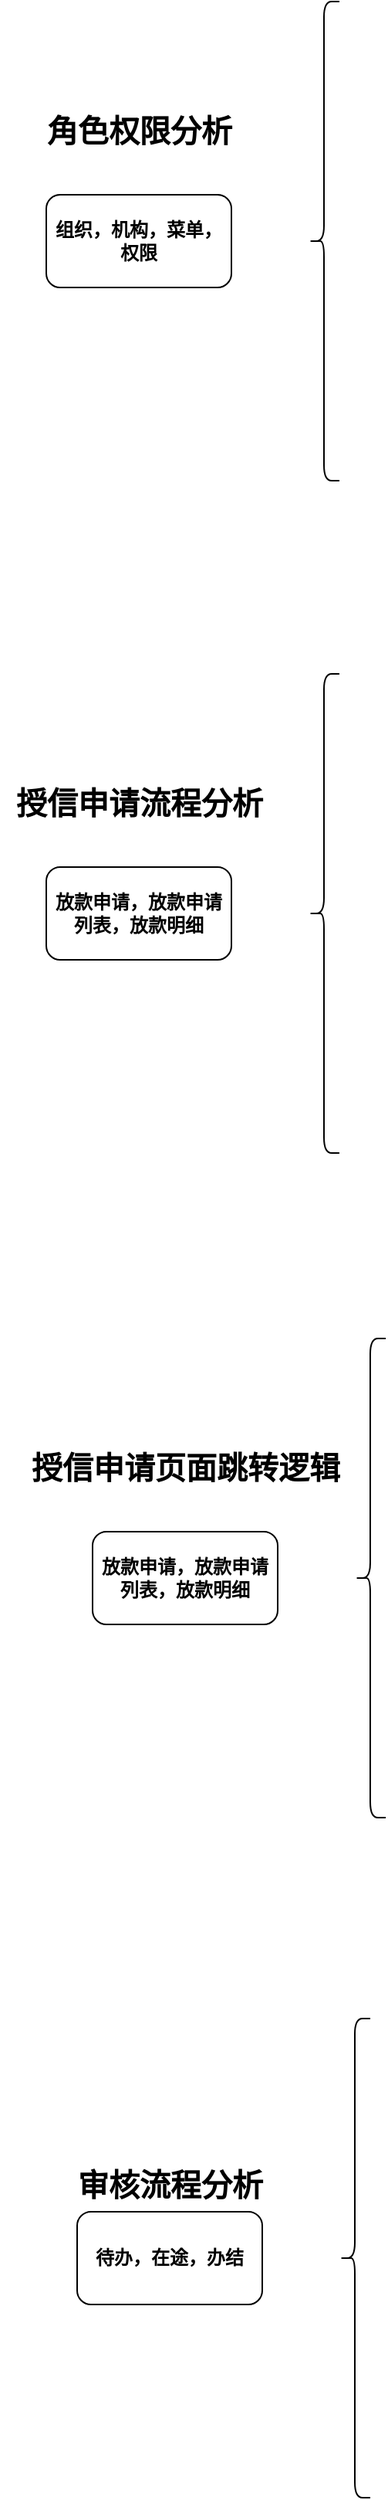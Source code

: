 <mxfile version="27.1.6" pages="2">
  <diagram name="第 1 页" id="5a3VluYAn_7BnjpEd225">
    <mxGraphModel dx="2316" dy="1949" grid="1" gridSize="10" guides="1" tooltips="1" connect="1" arrows="1" fold="1" page="1" pageScale="1" pageWidth="827" pageHeight="1169" math="0" shadow="0">
      <root>
        <mxCell id="0" />
        <mxCell id="1" parent="0" />
        <mxCell id="N_5ZnGhaPb_Z-06tXUdH-1" value="&lt;b&gt;&lt;font style=&quot;font-size: 20px;&quot;&gt;角色权限分析&lt;/font&gt;&lt;/b&gt;&lt;div&gt;&lt;b&gt;&lt;font style=&quot;font-size: 20px;&quot;&gt;&lt;br&gt;&lt;/font&gt;&lt;/b&gt;&lt;/div&gt;&lt;div&gt;&lt;b&gt;&lt;font style=&quot;font-size: 20px;&quot;&gt;&lt;br&gt;&lt;/font&gt;&lt;/b&gt;&lt;/div&gt;&lt;div&gt;&lt;br&gt;&lt;/div&gt;" style="text;html=1;align=center;verticalAlign=middle;resizable=0;points=[];autosize=1;strokeColor=none;fillColor=none;" parent="1" vertex="1">
          <mxGeometry x="-60" y="-20" width="140" height="100" as="geometry" />
        </mxCell>
        <mxCell id="N_5ZnGhaPb_Z-06tXUdH-2" value="&lt;b&gt;组织，机构，菜单，权限&lt;/b&gt;" style="rounded=1;whiteSpace=wrap;html=1;" parent="1" vertex="1">
          <mxGeometry x="-50" y="40" width="120" height="60" as="geometry" />
        </mxCell>
        <mxCell id="N_5ZnGhaPb_Z-06tXUdH-3" value="" style="shape=curlyBracket;whiteSpace=wrap;html=1;rounded=1;labelPosition=left;verticalLabelPosition=middle;align=right;verticalAlign=middle;" parent="1" vertex="1">
          <mxGeometry x="120" y="-85" width="20" height="310" as="geometry" />
        </mxCell>
        <mxCell id="N_5ZnGhaPb_Z-06tXUdH-5" value="&lt;b&gt;&lt;font style=&quot;font-size: 20px;&quot;&gt;授信申请流程分析&lt;/font&gt;&lt;/b&gt;&lt;div&gt;&lt;b&gt;&lt;font style=&quot;font-size: 20px;&quot;&gt;&lt;br&gt;&lt;/font&gt;&lt;/b&gt;&lt;/div&gt;&lt;div&gt;&lt;b&gt;&lt;font style=&quot;font-size: 20px;&quot;&gt;&lt;br&gt;&lt;/font&gt;&lt;/b&gt;&lt;/div&gt;&lt;div&gt;&lt;br&gt;&lt;/div&gt;" style="text;html=1;align=center;verticalAlign=middle;resizable=0;points=[];autosize=1;strokeColor=none;fillColor=none;" parent="1" vertex="1">
          <mxGeometry x="-80" y="415" width="180" height="100" as="geometry" />
        </mxCell>
        <mxCell id="N_5ZnGhaPb_Z-06tXUdH-6" value="&lt;b&gt;放款申请，放款申请列表，放款明细&lt;/b&gt;" style="rounded=1;whiteSpace=wrap;html=1;" parent="1" vertex="1">
          <mxGeometry x="-50" y="475" width="120" height="60" as="geometry" />
        </mxCell>
        <mxCell id="N_5ZnGhaPb_Z-06tXUdH-7" value="" style="shape=curlyBracket;whiteSpace=wrap;html=1;rounded=1;labelPosition=left;verticalLabelPosition=middle;align=right;verticalAlign=middle;" parent="1" vertex="1">
          <mxGeometry x="120" y="350" width="20" height="310" as="geometry" />
        </mxCell>
        <mxCell id="N_5ZnGhaPb_Z-06tXUdH-8" value="&lt;b&gt;&lt;font style=&quot;font-size: 20px;&quot;&gt;授信申请页面跳转逻辑&lt;/font&gt;&lt;/b&gt;&lt;div&gt;&lt;b&gt;&lt;font style=&quot;font-size: 20px;&quot;&gt;&lt;br&gt;&lt;/font&gt;&lt;/b&gt;&lt;/div&gt;&lt;div&gt;&lt;b&gt;&lt;font style=&quot;font-size: 20px;&quot;&gt;&lt;br&gt;&lt;/font&gt;&lt;/b&gt;&lt;/div&gt;&lt;div&gt;&lt;br&gt;&lt;/div&gt;" style="text;html=1;align=center;verticalAlign=middle;resizable=0;points=[];autosize=1;strokeColor=none;fillColor=none;" parent="1" vertex="1">
          <mxGeometry x="-70" y="845" width="220" height="100" as="geometry" />
        </mxCell>
        <mxCell id="N_5ZnGhaPb_Z-06tXUdH-9" value="&lt;b&gt;放款申请，放款申请列表，放款明细&lt;/b&gt;" style="rounded=1;whiteSpace=wrap;html=1;" parent="1" vertex="1">
          <mxGeometry x="-20" y="905" width="120" height="60" as="geometry" />
        </mxCell>
        <mxCell id="N_5ZnGhaPb_Z-06tXUdH-10" value="" style="shape=curlyBracket;whiteSpace=wrap;html=1;rounded=1;labelPosition=left;verticalLabelPosition=middle;align=right;verticalAlign=middle;" parent="1" vertex="1">
          <mxGeometry x="150" y="780" width="20" height="310" as="geometry" />
        </mxCell>
        <mxCell id="_HCAv1ID2FebVlnQa8HZ-1" value="&lt;div&gt;&lt;b&gt;&lt;font style=&quot;font-size: 20px;&quot;&gt;审核流程分析&lt;/font&gt;&lt;/b&gt;&lt;/div&gt;&lt;div&gt;&lt;br&gt;&lt;/div&gt;" style="text;html=1;align=center;verticalAlign=middle;resizable=0;points=[];autosize=1;strokeColor=none;fillColor=none;" vertex="1" parent="1">
          <mxGeometry x="-40" y="1310" width="140" height="50" as="geometry" />
        </mxCell>
        <mxCell id="_HCAv1ID2FebVlnQa8HZ-2" value="&lt;b&gt;待办，在途，办结&lt;/b&gt;" style="rounded=1;whiteSpace=wrap;html=1;" vertex="1" parent="1">
          <mxGeometry x="-30" y="1345" width="120" height="60" as="geometry" />
        </mxCell>
        <mxCell id="_HCAv1ID2FebVlnQa8HZ-3" value="" style="shape=curlyBracket;whiteSpace=wrap;html=1;rounded=1;labelPosition=left;verticalLabelPosition=middle;align=right;verticalAlign=middle;" vertex="1" parent="1">
          <mxGeometry x="140" y="1220" width="20" height="310" as="geometry" />
        </mxCell>
      </root>
    </mxGraphModel>
  </diagram>
  <diagram id="VkwQgEbASdxi0hQy3rla" name="第 2 页">
    <mxGraphModel dx="2143" dy="829" grid="1" gridSize="10" guides="1" tooltips="1" connect="1" arrows="1" fold="1" page="0" pageScale="1" pageWidth="827" pageHeight="1169" math="0" shadow="0">
      <root>
        <mxCell id="0" />
        <mxCell id="1" parent="0" />
        <mxCell id="8-o1lx6YF-eEPwAbF7WO-1" value="草稿" style="rounded=0;whiteSpace=wrap;html=1;fillColor=#dae8fc;strokeColor=#6c8ebf;" vertex="1" parent="1">
          <mxGeometry x="150" y="120" width="120" height="60" as="geometry" />
        </mxCell>
        <mxCell id="8-o1lx6YF-eEPwAbF7WO-2" value="取消草稿" style="rounded=0;whiteSpace=wrap;html=1;fillColor=#dae8fc;strokeColor=#6c8ebf;" vertex="1" parent="1">
          <mxGeometry x="460" y="120" width="120" height="60" as="geometry" />
        </mxCell>
        <mxCell id="8-o1lx6YF-eEPwAbF7WO-3" value="发起" style="rounded=0;whiteSpace=wrap;html=1;fillColor=#dae8fc;strokeColor=#6c8ebf;" vertex="1" parent="1">
          <mxGeometry x="770" y="120" width="120" height="60" as="geometry" />
        </mxCell>
        <mxCell id="8-o1lx6YF-eEPwAbF7WO-4" value="审核1" style="rounded=0;whiteSpace=wrap;html=1;fillColor=#dae8fc;strokeColor=#6c8ebf;" vertex="1" parent="1">
          <mxGeometry x="1314" y="120" width="120" height="60" as="geometry" />
        </mxCell>
        <mxCell id="8-o1lx6YF-eEPwAbF7WO-6" value="" style="rounded=0;whiteSpace=wrap;html=1;fillColor=#d5e8d4;strokeColor=#82b366;" vertex="1" parent="1">
          <mxGeometry x="140" y="210" width="170" height="250" as="geometry" />
        </mxCell>
        <mxCell id="8-o1lx6YF-eEPwAbF7WO-7" value="&lt;b&gt;Add&lt;/b&gt;" style="rounded=1;whiteSpace=wrap;html=1;" vertex="1" parent="1">
          <mxGeometry x="90" y="315" width="60" height="40" as="geometry" />
        </mxCell>
        <mxCell id="8-o1lx6YF-eEPwAbF7WO-8" value="U00001" style="rounded=0;whiteSpace=wrap;html=1;" vertex="1" parent="1">
          <mxGeometry x="190" y="220" width="110" height="50" as="geometry" />
        </mxCell>
        <mxCell id="8-o1lx6YF-eEPwAbF7WO-9" value="BK0001" style="rounded=0;whiteSpace=wrap;html=1;" vertex="1" parent="1">
          <mxGeometry x="190" y="280" width="110" height="50" as="geometry" />
        </mxCell>
        <mxCell id="8-o1lx6YF-eEPwAbF7WO-10" value="null" style="rounded=0;whiteSpace=wrap;html=1;" vertex="1" parent="1">
          <mxGeometry x="190" y="340" width="110" height="50" as="geometry" />
        </mxCell>
        <mxCell id="8-o1lx6YF-eEPwAbF7WO-11" value="null" style="rounded=0;whiteSpace=wrap;html=1;" vertex="1" parent="1">
          <mxGeometry x="190" y="400" width="110" height="50" as="geometry" />
        </mxCell>
        <mxCell id="8-o1lx6YF-eEPwAbF7WO-12" value="&lt;b&gt;User&lt;/b&gt;" style="text;html=1;align=center;verticalAlign=middle;resizable=0;points=[];autosize=1;strokeColor=none;fillColor=none;" vertex="1" parent="1">
          <mxGeometry x="140" y="230" width="50" height="30" as="geometry" />
        </mxCell>
        <mxCell id="8-o1lx6YF-eEPwAbF7WO-13" value="&lt;b&gt;BusiNo&lt;/b&gt;" style="text;html=1;align=center;verticalAlign=middle;resizable=0;points=[];autosize=1;strokeColor=none;fillColor=none;" vertex="1" parent="1">
          <mxGeometry x="130" y="290" width="70" height="30" as="geometry" />
        </mxCell>
        <mxCell id="8-o1lx6YF-eEPwAbF7WO-14" value="&lt;b&gt;NodeId&lt;/b&gt;" style="text;html=1;align=center;verticalAlign=middle;resizable=0;points=[];autosize=1;strokeColor=none;fillColor=none;" vertex="1" parent="1">
          <mxGeometry x="135" y="355" width="60" height="30" as="geometry" />
        </mxCell>
        <mxCell id="8-o1lx6YF-eEPwAbF7WO-15" value="&lt;b&gt;NextNodeId&lt;/b&gt;" style="text;html=1;align=center;verticalAlign=middle;resizable=0;points=[];autosize=1;strokeColor=none;fillColor=none;" vertex="1" parent="1">
          <mxGeometry x="105" y="410" width="90" height="30" as="geometry" />
        </mxCell>
        <mxCell id="8-o1lx6YF-eEPwAbF7WO-16" value="" style="rounded=0;whiteSpace=wrap;html=1;fillColor=#f8cecc;strokeColor=#b85450;" vertex="1" parent="1">
          <mxGeometry x="140" y="530" width="170" height="250" as="geometry" />
        </mxCell>
        <mxCell id="8-o1lx6YF-eEPwAbF7WO-17" value="&lt;b&gt;Del&lt;/b&gt;" style="rounded=1;whiteSpace=wrap;html=1;" vertex="1" parent="1">
          <mxGeometry x="90" y="635" width="60" height="40" as="geometry" />
        </mxCell>
        <mxCell id="8-o1lx6YF-eEPwAbF7WO-18" value="" style="rounded=0;whiteSpace=wrap;html=1;" vertex="1" parent="1">
          <mxGeometry x="190" y="540" width="110" height="50" as="geometry" />
        </mxCell>
        <mxCell id="8-o1lx6YF-eEPwAbF7WO-19" value="" style="rounded=0;whiteSpace=wrap;html=1;" vertex="1" parent="1">
          <mxGeometry x="190" y="600" width="110" height="50" as="geometry" />
        </mxCell>
        <mxCell id="8-o1lx6YF-eEPwAbF7WO-20" value="" style="rounded=0;whiteSpace=wrap;html=1;" vertex="1" parent="1">
          <mxGeometry x="190" y="660" width="110" height="50" as="geometry" />
        </mxCell>
        <mxCell id="8-o1lx6YF-eEPwAbF7WO-21" value="" style="rounded=0;whiteSpace=wrap;html=1;" vertex="1" parent="1">
          <mxGeometry x="190" y="720" width="110" height="50" as="geometry" />
        </mxCell>
        <mxCell id="8-o1lx6YF-eEPwAbF7WO-22" value="&lt;b&gt;User&lt;/b&gt;" style="text;html=1;align=center;verticalAlign=middle;resizable=0;points=[];autosize=1;strokeColor=none;fillColor=none;" vertex="1" parent="1">
          <mxGeometry x="140" y="550" width="50" height="30" as="geometry" />
        </mxCell>
        <mxCell id="8-o1lx6YF-eEPwAbF7WO-23" value="&lt;b&gt;BusiNo&lt;/b&gt;" style="text;html=1;align=center;verticalAlign=middle;resizable=0;points=[];autosize=1;strokeColor=none;fillColor=none;" vertex="1" parent="1">
          <mxGeometry x="130" y="610" width="70" height="30" as="geometry" />
        </mxCell>
        <mxCell id="8-o1lx6YF-eEPwAbF7WO-24" value="&lt;b&gt;NodeId&lt;/b&gt;" style="text;html=1;align=center;verticalAlign=middle;resizable=0;points=[];autosize=1;strokeColor=none;fillColor=none;" vertex="1" parent="1">
          <mxGeometry x="135" y="675" width="60" height="30" as="geometry" />
        </mxCell>
        <mxCell id="8-o1lx6YF-eEPwAbF7WO-25" value="&lt;b&gt;NextNodeId&lt;/b&gt;" style="text;html=1;align=center;verticalAlign=middle;resizable=0;points=[];autosize=1;strokeColor=none;fillColor=none;" vertex="1" parent="1">
          <mxGeometry x="105" y="730" width="90" height="30" as="geometry" />
        </mxCell>
        <mxCell id="8-o1lx6YF-eEPwAbF7WO-26" value="" style="rounded=0;whiteSpace=wrap;html=1;fillColor=#f8cecc;strokeColor=#b85450;" vertex="1" parent="1">
          <mxGeometry x="430" y="210" width="170" height="250" as="geometry" />
        </mxCell>
        <mxCell id="8-o1lx6YF-eEPwAbF7WO-27" value="&lt;b&gt;Add&lt;/b&gt;" style="rounded=1;whiteSpace=wrap;html=1;" vertex="1" parent="1">
          <mxGeometry x="380" y="315" width="60" height="40" as="geometry" />
        </mxCell>
        <mxCell id="8-o1lx6YF-eEPwAbF7WO-28" value="" style="rounded=0;whiteSpace=wrap;html=1;" vertex="1" parent="1">
          <mxGeometry x="480" y="220" width="110" height="50" as="geometry" />
        </mxCell>
        <mxCell id="8-o1lx6YF-eEPwAbF7WO-29" value="" style="rounded=0;whiteSpace=wrap;html=1;" vertex="1" parent="1">
          <mxGeometry x="480" y="280" width="110" height="50" as="geometry" />
        </mxCell>
        <mxCell id="8-o1lx6YF-eEPwAbF7WO-30" value="" style="rounded=0;whiteSpace=wrap;html=1;" vertex="1" parent="1">
          <mxGeometry x="480" y="340" width="110" height="50" as="geometry" />
        </mxCell>
        <mxCell id="8-o1lx6YF-eEPwAbF7WO-31" value="" style="rounded=0;whiteSpace=wrap;html=1;" vertex="1" parent="1">
          <mxGeometry x="480" y="400" width="110" height="50" as="geometry" />
        </mxCell>
        <mxCell id="8-o1lx6YF-eEPwAbF7WO-32" value="&lt;b&gt;User&lt;/b&gt;" style="text;html=1;align=center;verticalAlign=middle;resizable=0;points=[];autosize=1;strokeColor=none;fillColor=none;" vertex="1" parent="1">
          <mxGeometry x="430" y="230" width="50" height="30" as="geometry" />
        </mxCell>
        <mxCell id="8-o1lx6YF-eEPwAbF7WO-33" value="&lt;b&gt;BusiNo&lt;/b&gt;" style="text;html=1;align=center;verticalAlign=middle;resizable=0;points=[];autosize=1;strokeColor=none;fillColor=none;" vertex="1" parent="1">
          <mxGeometry x="420" y="290" width="70" height="30" as="geometry" />
        </mxCell>
        <mxCell id="8-o1lx6YF-eEPwAbF7WO-34" value="&lt;b&gt;NodeId&lt;/b&gt;" style="text;html=1;align=center;verticalAlign=middle;resizable=0;points=[];autosize=1;strokeColor=none;fillColor=none;" vertex="1" parent="1">
          <mxGeometry x="425" y="355" width="60" height="30" as="geometry" />
        </mxCell>
        <mxCell id="8-o1lx6YF-eEPwAbF7WO-35" value="&lt;b&gt;NextNodeId&lt;/b&gt;" style="text;html=1;align=center;verticalAlign=middle;resizable=0;points=[];autosize=1;strokeColor=none;fillColor=none;" vertex="1" parent="1">
          <mxGeometry x="395" y="410" width="90" height="30" as="geometry" />
        </mxCell>
        <mxCell id="8-o1lx6YF-eEPwAbF7WO-36" value="" style="rounded=0;whiteSpace=wrap;html=1;fillColor=#d5e8d4;strokeColor=#82b366;" vertex="1" parent="1">
          <mxGeometry x="430" y="530" width="170" height="250" as="geometry" />
        </mxCell>
        <mxCell id="8-o1lx6YF-eEPwAbF7WO-37" value="&lt;b&gt;Del&lt;/b&gt;" style="rounded=1;whiteSpace=wrap;html=1;" vertex="1" parent="1">
          <mxGeometry x="380" y="635" width="60" height="40" as="geometry" />
        </mxCell>
        <mxCell id="8-o1lx6YF-eEPwAbF7WO-38" value="U00001" style="rounded=0;whiteSpace=wrap;html=1;" vertex="1" parent="1">
          <mxGeometry x="480" y="540" width="110" height="50" as="geometry" />
        </mxCell>
        <mxCell id="8-o1lx6YF-eEPwAbF7WO-39" value="BK0001" style="rounded=0;whiteSpace=wrap;html=1;" vertex="1" parent="1">
          <mxGeometry x="480" y="600" width="110" height="50" as="geometry" />
        </mxCell>
        <mxCell id="8-o1lx6YF-eEPwAbF7WO-40" value="null" style="rounded=0;whiteSpace=wrap;html=1;" vertex="1" parent="1">
          <mxGeometry x="480" y="660" width="110" height="50" as="geometry" />
        </mxCell>
        <mxCell id="8-o1lx6YF-eEPwAbF7WO-41" value="null" style="rounded=0;whiteSpace=wrap;html=1;" vertex="1" parent="1">
          <mxGeometry x="480" y="720" width="110" height="50" as="geometry" />
        </mxCell>
        <mxCell id="8-o1lx6YF-eEPwAbF7WO-42" value="&lt;b&gt;User&lt;/b&gt;" style="text;html=1;align=center;verticalAlign=middle;resizable=0;points=[];autosize=1;strokeColor=none;fillColor=none;" vertex="1" parent="1">
          <mxGeometry x="430" y="550" width="50" height="30" as="geometry" />
        </mxCell>
        <mxCell id="8-o1lx6YF-eEPwAbF7WO-43" value="&lt;b&gt;BusiNo&lt;/b&gt;" style="text;html=1;align=center;verticalAlign=middle;resizable=0;points=[];autosize=1;strokeColor=none;fillColor=none;" vertex="1" parent="1">
          <mxGeometry x="420" y="610" width="70" height="30" as="geometry" />
        </mxCell>
        <mxCell id="8-o1lx6YF-eEPwAbF7WO-44" value="&lt;b&gt;NodeId&lt;/b&gt;" style="text;html=1;align=center;verticalAlign=middle;resizable=0;points=[];autosize=1;strokeColor=none;fillColor=none;" vertex="1" parent="1">
          <mxGeometry x="425" y="675" width="60" height="30" as="geometry" />
        </mxCell>
        <mxCell id="8-o1lx6YF-eEPwAbF7WO-45" value="&lt;b&gt;NextNodeId&lt;/b&gt;" style="text;html=1;align=center;verticalAlign=middle;resizable=0;points=[];autosize=1;strokeColor=none;fillColor=none;" vertex="1" parent="1">
          <mxGeometry x="395" y="730" width="90" height="30" as="geometry" />
        </mxCell>
        <mxCell id="8-o1lx6YF-eEPwAbF7WO-46" value="" style="rounded=0;whiteSpace=wrap;html=1;fillColor=#d5e8d4;strokeColor=#82b366;" vertex="1" parent="1">
          <mxGeometry x="740" y="220" width="170" height="250" as="geometry" />
        </mxCell>
        <mxCell id="8-o1lx6YF-eEPwAbF7WO-47" value="&lt;b&gt;Add&lt;/b&gt;" style="rounded=1;whiteSpace=wrap;html=1;" vertex="1" parent="1">
          <mxGeometry x="690" y="325" width="60" height="40" as="geometry" />
        </mxCell>
        <mxCell id="8-o1lx6YF-eEPwAbF7WO-48" value="U00001" style="rounded=0;whiteSpace=wrap;html=1;" vertex="1" parent="1">
          <mxGeometry x="790" y="230" width="110" height="50" as="geometry" />
        </mxCell>
        <mxCell id="8-o1lx6YF-eEPwAbF7WO-49" value="BK000a" style="rounded=0;whiteSpace=wrap;html=1;" vertex="1" parent="1">
          <mxGeometry x="790" y="290" width="110" height="50" as="geometry" />
        </mxCell>
        <mxCell id="8-o1lx6YF-eEPwAbF7WO-50" value="ND00001" style="rounded=0;whiteSpace=wrap;html=1;" vertex="1" parent="1">
          <mxGeometry x="790" y="350" width="110" height="50" as="geometry" />
        </mxCell>
        <mxCell id="8-o1lx6YF-eEPwAbF7WO-51" value="ND0002" style="rounded=0;whiteSpace=wrap;html=1;" vertex="1" parent="1">
          <mxGeometry x="790" y="410" width="110" height="50" as="geometry" />
        </mxCell>
        <mxCell id="8-o1lx6YF-eEPwAbF7WO-52" value="&lt;b&gt;User&lt;/b&gt;" style="text;html=1;align=center;verticalAlign=middle;resizable=0;points=[];autosize=1;strokeColor=none;fillColor=none;" vertex="1" parent="1">
          <mxGeometry x="740" y="240" width="50" height="30" as="geometry" />
        </mxCell>
        <mxCell id="8-o1lx6YF-eEPwAbF7WO-53" value="&lt;b&gt;BusiNo&lt;/b&gt;" style="text;html=1;align=center;verticalAlign=middle;resizable=0;points=[];autosize=1;strokeColor=none;fillColor=none;" vertex="1" parent="1">
          <mxGeometry x="730" y="300" width="70" height="30" as="geometry" />
        </mxCell>
        <mxCell id="8-o1lx6YF-eEPwAbF7WO-54" value="&lt;b&gt;NodeId&lt;/b&gt;" style="text;html=1;align=center;verticalAlign=middle;resizable=0;points=[];autosize=1;strokeColor=none;fillColor=none;" vertex="1" parent="1">
          <mxGeometry x="735" y="365" width="60" height="30" as="geometry" />
        </mxCell>
        <mxCell id="8-o1lx6YF-eEPwAbF7WO-55" value="&lt;b&gt;NextNodeId&lt;/b&gt;" style="text;html=1;align=center;verticalAlign=middle;resizable=0;points=[];autosize=1;strokeColor=none;fillColor=none;" vertex="1" parent="1">
          <mxGeometry x="705" y="420" width="90" height="30" as="geometry" />
        </mxCell>
        <mxCell id="8-o1lx6YF-eEPwAbF7WO-56" value="" style="rounded=0;whiteSpace=wrap;html=1;fillColor=#f8cecc;strokeColor=#b85450;" vertex="1" parent="1">
          <mxGeometry x="740" y="540" width="170" height="250" as="geometry" />
        </mxCell>
        <mxCell id="8-o1lx6YF-eEPwAbF7WO-57" value="&lt;b&gt;Del&lt;/b&gt;" style="rounded=1;whiteSpace=wrap;html=1;" vertex="1" parent="1">
          <mxGeometry x="690" y="645" width="60" height="40" as="geometry" />
        </mxCell>
        <mxCell id="8-o1lx6YF-eEPwAbF7WO-58" value="" style="rounded=0;whiteSpace=wrap;html=1;" vertex="1" parent="1">
          <mxGeometry x="790" y="550" width="110" height="50" as="geometry" />
        </mxCell>
        <mxCell id="8-o1lx6YF-eEPwAbF7WO-59" value="" style="rounded=0;whiteSpace=wrap;html=1;" vertex="1" parent="1">
          <mxGeometry x="790" y="610" width="110" height="50" as="geometry" />
        </mxCell>
        <mxCell id="8-o1lx6YF-eEPwAbF7WO-60" value="" style="rounded=0;whiteSpace=wrap;html=1;" vertex="1" parent="1">
          <mxGeometry x="790" y="670" width="110" height="50" as="geometry" />
        </mxCell>
        <mxCell id="8-o1lx6YF-eEPwAbF7WO-61" value="" style="rounded=0;whiteSpace=wrap;html=1;" vertex="1" parent="1">
          <mxGeometry x="790" y="730" width="110" height="50" as="geometry" />
        </mxCell>
        <mxCell id="8-o1lx6YF-eEPwAbF7WO-62" value="&lt;b&gt;User&lt;/b&gt;" style="text;html=1;align=center;verticalAlign=middle;resizable=0;points=[];autosize=1;strokeColor=none;fillColor=none;" vertex="1" parent="1">
          <mxGeometry x="740" y="560" width="50" height="30" as="geometry" />
        </mxCell>
        <mxCell id="8-o1lx6YF-eEPwAbF7WO-63" value="&lt;b&gt;BusiNo&lt;/b&gt;" style="text;html=1;align=center;verticalAlign=middle;resizable=0;points=[];autosize=1;strokeColor=none;fillColor=none;" vertex="1" parent="1">
          <mxGeometry x="730" y="620" width="70" height="30" as="geometry" />
        </mxCell>
        <mxCell id="8-o1lx6YF-eEPwAbF7WO-64" value="&lt;b&gt;NodeId&lt;/b&gt;" style="text;html=1;align=center;verticalAlign=middle;resizable=0;points=[];autosize=1;strokeColor=none;fillColor=none;" vertex="1" parent="1">
          <mxGeometry x="735" y="685" width="60" height="30" as="geometry" />
        </mxCell>
        <mxCell id="8-o1lx6YF-eEPwAbF7WO-65" value="&lt;b&gt;NextNodeId&lt;/b&gt;" style="text;html=1;align=center;verticalAlign=middle;resizable=0;points=[];autosize=1;strokeColor=none;fillColor=none;" vertex="1" parent="1">
          <mxGeometry x="705" y="740" width="90" height="30" as="geometry" />
        </mxCell>
        <mxCell id="8-o1lx6YF-eEPwAbF7WO-66" value="" style="rounded=0;whiteSpace=wrap;html=1;fillColor=#d5e8d4;strokeColor=#82b366;" vertex="1" parent="1">
          <mxGeometry x="1284" y="220" width="170" height="250" as="geometry" />
        </mxCell>
        <mxCell id="8-o1lx6YF-eEPwAbF7WO-67" value="&lt;b&gt;Add&lt;/b&gt;" style="rounded=1;whiteSpace=wrap;html=1;" vertex="1" parent="1">
          <mxGeometry x="1234" y="325" width="60" height="40" as="geometry" />
        </mxCell>
        <mxCell id="8-o1lx6YF-eEPwAbF7WO-68" value="U00003" style="rounded=0;whiteSpace=wrap;html=1;" vertex="1" parent="1">
          <mxGeometry x="1334" y="230" width="110" height="50" as="geometry" />
        </mxCell>
        <mxCell id="8-o1lx6YF-eEPwAbF7WO-69" value="BK000c" style="rounded=0;whiteSpace=wrap;html=1;" vertex="1" parent="1">
          <mxGeometry x="1334" y="290" width="110" height="50" as="geometry" />
        </mxCell>
        <mxCell id="8-o1lx6YF-eEPwAbF7WO-70" value="ND00003" style="rounded=0;whiteSpace=wrap;html=1;" vertex="1" parent="1">
          <mxGeometry x="1334" y="350" width="110" height="50" as="geometry" />
        </mxCell>
        <mxCell id="8-o1lx6YF-eEPwAbF7WO-71" value="ND0004" style="rounded=0;whiteSpace=wrap;html=1;" vertex="1" parent="1">
          <mxGeometry x="1334" y="410" width="110" height="50" as="geometry" />
        </mxCell>
        <mxCell id="8-o1lx6YF-eEPwAbF7WO-72" value="&lt;b&gt;User&lt;/b&gt;" style="text;html=1;align=center;verticalAlign=middle;resizable=0;points=[];autosize=1;strokeColor=none;fillColor=none;" vertex="1" parent="1">
          <mxGeometry x="1284" y="240" width="50" height="30" as="geometry" />
        </mxCell>
        <mxCell id="8-o1lx6YF-eEPwAbF7WO-73" value="&lt;b&gt;BusiNo&lt;/b&gt;" style="text;html=1;align=center;verticalAlign=middle;resizable=0;points=[];autosize=1;strokeColor=none;fillColor=none;" vertex="1" parent="1">
          <mxGeometry x="1274" y="300" width="70" height="30" as="geometry" />
        </mxCell>
        <mxCell id="8-o1lx6YF-eEPwAbF7WO-74" value="&lt;b&gt;NodeId&lt;/b&gt;" style="text;html=1;align=center;verticalAlign=middle;resizable=0;points=[];autosize=1;strokeColor=none;fillColor=none;" vertex="1" parent="1">
          <mxGeometry x="1279" y="365" width="60" height="30" as="geometry" />
        </mxCell>
        <mxCell id="8-o1lx6YF-eEPwAbF7WO-75" value="&lt;b&gt;NextNodeId&lt;/b&gt;" style="text;html=1;align=center;verticalAlign=middle;resizable=0;points=[];autosize=1;strokeColor=none;fillColor=none;" vertex="1" parent="1">
          <mxGeometry x="1249" y="420" width="90" height="30" as="geometry" />
        </mxCell>
        <mxCell id="8-o1lx6YF-eEPwAbF7WO-76" value="" style="rounded=0;whiteSpace=wrap;html=1;fillColor=#fff2cc;strokeColor=#d6b656;" vertex="1" parent="1">
          <mxGeometry x="1284" y="540" width="170" height="250" as="geometry" />
        </mxCell>
        <mxCell id="8-o1lx6YF-eEPwAbF7WO-77" value="&lt;b&gt;Del&lt;/b&gt;" style="rounded=1;whiteSpace=wrap;html=1;" vertex="1" parent="1">
          <mxGeometry x="1234" y="645" width="60" height="40" as="geometry" />
        </mxCell>
        <mxCell id="8-o1lx6YF-eEPwAbF7WO-78" value="U00002" style="rounded=0;whiteSpace=wrap;html=1;" vertex="1" parent="1">
          <mxGeometry x="1334" y="550" width="110" height="50" as="geometry" />
        </mxCell>
        <mxCell id="8-o1lx6YF-eEPwAbF7WO-79" value="BK000b" style="rounded=0;whiteSpace=wrap;html=1;" vertex="1" parent="1">
          <mxGeometry x="1334" y="610" width="110" height="50" as="geometry" />
        </mxCell>
        <mxCell id="8-o1lx6YF-eEPwAbF7WO-80" value="ND00002" style="rounded=0;whiteSpace=wrap;html=1;" vertex="1" parent="1">
          <mxGeometry x="1334" y="670" width="110" height="50" as="geometry" />
        </mxCell>
        <mxCell id="8-o1lx6YF-eEPwAbF7WO-81" value="ND0003" style="rounded=0;whiteSpace=wrap;html=1;" vertex="1" parent="1">
          <mxGeometry x="1334" y="730" width="110" height="50" as="geometry" />
        </mxCell>
        <mxCell id="8-o1lx6YF-eEPwAbF7WO-82" value="&lt;b&gt;User&lt;/b&gt;" style="text;html=1;align=center;verticalAlign=middle;resizable=0;points=[];autosize=1;strokeColor=none;fillColor=none;" vertex="1" parent="1">
          <mxGeometry x="1284" y="560" width="50" height="30" as="geometry" />
        </mxCell>
        <mxCell id="8-o1lx6YF-eEPwAbF7WO-83" value="&lt;b&gt;BusiNo&lt;/b&gt;" style="text;html=1;align=center;verticalAlign=middle;resizable=0;points=[];autosize=1;strokeColor=none;fillColor=none;" vertex="1" parent="1">
          <mxGeometry x="1274" y="620" width="70" height="30" as="geometry" />
        </mxCell>
        <mxCell id="8-o1lx6YF-eEPwAbF7WO-84" value="&lt;b&gt;NodeId&lt;/b&gt;" style="text;html=1;align=center;verticalAlign=middle;resizable=0;points=[];autosize=1;strokeColor=none;fillColor=none;" vertex="1" parent="1">
          <mxGeometry x="1279" y="685" width="60" height="30" as="geometry" />
        </mxCell>
        <mxCell id="8-o1lx6YF-eEPwAbF7WO-85" value="&lt;b&gt;NextNodeId&lt;/b&gt;" style="text;html=1;align=center;verticalAlign=middle;resizable=0;points=[];autosize=1;strokeColor=none;fillColor=none;" vertex="1" parent="1">
          <mxGeometry x="1249" y="740" width="90" height="30" as="geometry" />
        </mxCell>
        <mxCell id="8-o1lx6YF-eEPwAbF7WO-86" value="&lt;span style=&quot;text-wrap: wrap;&quot;&gt;&lt;b&gt;张三 ： U00001&lt;/b&gt;&lt;/span&gt;" style="text;html=1;align=center;verticalAlign=middle;resizable=0;points=[];autosize=1;strokeColor=none;fillColor=none;" vertex="1" parent="1">
          <mxGeometry x="155" y="78" width="110" height="30" as="geometry" />
        </mxCell>
        <mxCell id="8-o1lx6YF-eEPwAbF7WO-87" value="&lt;b style=&quot;text-wrap: wrap;&quot;&gt;张三 ： U00001&lt;/b&gt;" style="text;html=1;align=center;verticalAlign=middle;resizable=0;points=[];autosize=1;strokeColor=none;fillColor=none;" vertex="1" parent="1">
          <mxGeometry x="465" y="70" width="110" height="30" as="geometry" />
        </mxCell>
        <mxCell id="8-o1lx6YF-eEPwAbF7WO-88" value="&lt;b style=&quot;text-wrap: wrap;&quot;&gt;张三 ： U00001&lt;/b&gt;" style="text;html=1;align=center;verticalAlign=middle;resizable=0;points=[];autosize=1;strokeColor=none;fillColor=none;" vertex="1" parent="1">
          <mxGeometry x="715" y="68" width="110" height="30" as="geometry" />
        </mxCell>
        <mxCell id="8-o1lx6YF-eEPwAbF7WO-89" value="提交1" style="rounded=0;whiteSpace=wrap;html=1;fillColor=#dae8fc;strokeColor=#6c8ebf;" vertex="1" parent="1">
          <mxGeometry x="1020" y="120" width="120" height="60" as="geometry" />
        </mxCell>
        <mxCell id="8-o1lx6YF-eEPwAbF7WO-90" value="" style="rounded=0;whiteSpace=wrap;html=1;fillColor=#d5e8d4;strokeColor=#82b366;" vertex="1" parent="1">
          <mxGeometry x="990" y="220" width="170" height="250" as="geometry" />
        </mxCell>
        <mxCell id="8-o1lx6YF-eEPwAbF7WO-91" value="&lt;b&gt;Add&lt;/b&gt;" style="rounded=1;whiteSpace=wrap;html=1;" vertex="1" parent="1">
          <mxGeometry x="940" y="325" width="60" height="40" as="geometry" />
        </mxCell>
        <mxCell id="8-o1lx6YF-eEPwAbF7WO-92" value="U00002" style="rounded=0;whiteSpace=wrap;html=1;" vertex="1" parent="1">
          <mxGeometry x="1040" y="230" width="110" height="50" as="geometry" />
        </mxCell>
        <mxCell id="8-o1lx6YF-eEPwAbF7WO-93" value="BK000b" style="rounded=0;whiteSpace=wrap;html=1;" vertex="1" parent="1">
          <mxGeometry x="1040" y="290" width="110" height="50" as="geometry" />
        </mxCell>
        <mxCell id="8-o1lx6YF-eEPwAbF7WO-94" value="ND00002" style="rounded=0;whiteSpace=wrap;html=1;" vertex="1" parent="1">
          <mxGeometry x="1040" y="350" width="110" height="50" as="geometry" />
        </mxCell>
        <mxCell id="8-o1lx6YF-eEPwAbF7WO-95" value="ND0003" style="rounded=0;whiteSpace=wrap;html=1;" vertex="1" parent="1">
          <mxGeometry x="1040" y="410" width="110" height="50" as="geometry" />
        </mxCell>
        <mxCell id="8-o1lx6YF-eEPwAbF7WO-96" value="&lt;b&gt;User&lt;/b&gt;" style="text;html=1;align=center;verticalAlign=middle;resizable=0;points=[];autosize=1;strokeColor=none;fillColor=none;" vertex="1" parent="1">
          <mxGeometry x="990" y="240" width="50" height="30" as="geometry" />
        </mxCell>
        <mxCell id="8-o1lx6YF-eEPwAbF7WO-97" value="&lt;b&gt;BusiNo&lt;/b&gt;" style="text;html=1;align=center;verticalAlign=middle;resizable=0;points=[];autosize=1;strokeColor=none;fillColor=none;" vertex="1" parent="1">
          <mxGeometry x="980" y="300" width="70" height="30" as="geometry" />
        </mxCell>
        <mxCell id="8-o1lx6YF-eEPwAbF7WO-98" value="&lt;b&gt;NodeId&lt;/b&gt;" style="text;html=1;align=center;verticalAlign=middle;resizable=0;points=[];autosize=1;strokeColor=none;fillColor=none;" vertex="1" parent="1">
          <mxGeometry x="985" y="365" width="60" height="30" as="geometry" />
        </mxCell>
        <mxCell id="8-o1lx6YF-eEPwAbF7WO-99" value="&lt;b&gt;NextNodeId&lt;/b&gt;" style="text;html=1;align=center;verticalAlign=middle;resizable=0;points=[];autosize=1;strokeColor=none;fillColor=none;" vertex="1" parent="1">
          <mxGeometry x="955" y="420" width="90" height="30" as="geometry" />
        </mxCell>
        <mxCell id="8-o1lx6YF-eEPwAbF7WO-100" value="" style="rounded=0;whiteSpace=wrap;html=1;fillColor=#fff2cc;strokeColor=#d6b656;" vertex="1" parent="1">
          <mxGeometry x="990" y="540" width="170" height="250" as="geometry" />
        </mxCell>
        <mxCell id="8-o1lx6YF-eEPwAbF7WO-101" value="&lt;b&gt;Del&lt;/b&gt;" style="rounded=1;whiteSpace=wrap;html=1;" vertex="1" parent="1">
          <mxGeometry x="940" y="645" width="60" height="40" as="geometry" />
        </mxCell>
        <mxCell id="8-o1lx6YF-eEPwAbF7WO-102" value="U00001" style="rounded=0;whiteSpace=wrap;html=1;" vertex="1" parent="1">
          <mxGeometry x="1040" y="550" width="110" height="50" as="geometry" />
        </mxCell>
        <mxCell id="8-o1lx6YF-eEPwAbF7WO-103" value="BK000a" style="rounded=0;whiteSpace=wrap;html=1;" vertex="1" parent="1">
          <mxGeometry x="1040" y="610" width="110" height="50" as="geometry" />
        </mxCell>
        <mxCell id="8-o1lx6YF-eEPwAbF7WO-104" value="ND00001" style="rounded=0;whiteSpace=wrap;html=1;" vertex="1" parent="1">
          <mxGeometry x="1040" y="670" width="110" height="50" as="geometry" />
        </mxCell>
        <mxCell id="8-o1lx6YF-eEPwAbF7WO-105" value="ND0002" style="rounded=0;whiteSpace=wrap;html=1;" vertex="1" parent="1">
          <mxGeometry x="1040" y="730" width="110" height="50" as="geometry" />
        </mxCell>
        <mxCell id="8-o1lx6YF-eEPwAbF7WO-106" value="&lt;b&gt;User&lt;/b&gt;" style="text;html=1;align=center;verticalAlign=middle;resizable=0;points=[];autosize=1;strokeColor=none;fillColor=none;" vertex="1" parent="1">
          <mxGeometry x="990" y="560" width="50" height="30" as="geometry" />
        </mxCell>
        <mxCell id="8-o1lx6YF-eEPwAbF7WO-107" value="&lt;b&gt;BusiNo&lt;/b&gt;" style="text;html=1;align=center;verticalAlign=middle;resizable=0;points=[];autosize=1;strokeColor=none;fillColor=none;" vertex="1" parent="1">
          <mxGeometry x="980" y="620" width="70" height="30" as="geometry" />
        </mxCell>
        <mxCell id="8-o1lx6YF-eEPwAbF7WO-108" value="&lt;b&gt;NodeId&lt;/b&gt;" style="text;html=1;align=center;verticalAlign=middle;resizable=0;points=[];autosize=1;strokeColor=none;fillColor=none;" vertex="1" parent="1">
          <mxGeometry x="985" y="685" width="60" height="30" as="geometry" />
        </mxCell>
        <mxCell id="8-o1lx6YF-eEPwAbF7WO-109" value="&lt;b&gt;NextNodeId&lt;/b&gt;" style="text;html=1;align=center;verticalAlign=middle;resizable=0;points=[];autosize=1;strokeColor=none;fillColor=none;" vertex="1" parent="1">
          <mxGeometry x="955" y="740" width="90" height="30" as="geometry" />
        </mxCell>
        <mxCell id="8-o1lx6YF-eEPwAbF7WO-110" value="&lt;b style=&quot;text-wrap: wrap;&quot;&gt;张三 ： U00001&lt;/b&gt;" style="text;html=1;align=center;verticalAlign=middle;resizable=0;points=[];autosize=1;strokeColor=none;fillColor=none;" vertex="1" parent="1">
          <mxGeometry x="1000" y="70" width="110" height="30" as="geometry" />
        </mxCell>
        <mxCell id="8-o1lx6YF-eEPwAbF7WO-111" value="&lt;span style=&quot;text-wrap: wrap;&quot;&gt;&lt;b&gt;李四：U00002&lt;/b&gt;&lt;/span&gt;" style="text;html=1;align=center;verticalAlign=middle;resizable=0;points=[];autosize=1;strokeColor=none;fillColor=none;" vertex="1" parent="1">
          <mxGeometry x="1280" y="68" width="100" height="30" as="geometry" />
        </mxCell>
        <mxCell id="8-o1lx6YF-eEPwAbF7WO-113" value="" style="shape=flexArrow;endArrow=classic;html=1;rounded=0;" edge="1" parent="1">
          <mxGeometry width="50" height="50" relative="1" as="geometry">
            <mxPoint x="30" y="140" as="sourcePoint" />
            <mxPoint x="130" y="140" as="targetPoint" />
          </mxGeometry>
        </mxCell>
        <mxCell id="8-o1lx6YF-eEPwAbF7WO-114" value="" style="shape=flexArrow;endArrow=classic;html=1;rounded=0;" edge="1" parent="1">
          <mxGeometry width="50" height="50" relative="1" as="geometry">
            <mxPoint x="330" y="150" as="sourcePoint" />
            <mxPoint x="430" y="150" as="targetPoint" />
          </mxGeometry>
        </mxCell>
        <mxCell id="8-o1lx6YF-eEPwAbF7WO-115" value="" style="shape=flexArrow;endArrow=classic;html=1;rounded=0;" edge="1" parent="1">
          <mxGeometry width="50" height="50" relative="1" as="geometry">
            <mxPoint x="630" y="149.17" as="sourcePoint" />
            <mxPoint x="730" y="149.17" as="targetPoint" />
          </mxGeometry>
        </mxCell>
        <mxCell id="8-o1lx6YF-eEPwAbF7WO-116" value="" style="shape=flexArrow;endArrow=classic;html=1;rounded=0;" edge="1" parent="1">
          <mxGeometry width="50" height="50" relative="1" as="geometry">
            <mxPoint x="909" y="150" as="sourcePoint" />
            <mxPoint x="1009" y="150" as="targetPoint" />
          </mxGeometry>
        </mxCell>
        <mxCell id="8-o1lx6YF-eEPwAbF7WO-117" value="" style="shape=flexArrow;endArrow=classic;html=1;rounded=0;" edge="1" parent="1">
          <mxGeometry width="50" height="50" relative="1" as="geometry">
            <mxPoint x="1181" y="150" as="sourcePoint" />
            <mxPoint x="1281" y="150" as="targetPoint" />
          </mxGeometry>
        </mxCell>
        <mxCell id="8-o1lx6YF-eEPwAbF7WO-118" value="审核2" style="rounded=0;whiteSpace=wrap;html=1;fillColor=#dae8fc;strokeColor=#6c8ebf;" vertex="1" parent="1">
          <mxGeometry x="1610" y="122" width="120" height="60" as="geometry" />
        </mxCell>
        <mxCell id="8-o1lx6YF-eEPwAbF7WO-119" value="" style="rounded=0;whiteSpace=wrap;html=1;fillColor=#d5e8d4;strokeColor=#82b366;" vertex="1" parent="1">
          <mxGeometry x="1580" y="222" width="170" height="250" as="geometry" />
        </mxCell>
        <mxCell id="8-o1lx6YF-eEPwAbF7WO-120" value="&lt;b&gt;Add&lt;/b&gt;" style="rounded=1;whiteSpace=wrap;html=1;" vertex="1" parent="1">
          <mxGeometry x="1530" y="327" width="60" height="40" as="geometry" />
        </mxCell>
        <mxCell id="8-o1lx6YF-eEPwAbF7WO-121" value="U00004" style="rounded=0;whiteSpace=wrap;html=1;" vertex="1" parent="1">
          <mxGeometry x="1630" y="232" width="110" height="50" as="geometry" />
        </mxCell>
        <mxCell id="8-o1lx6YF-eEPwAbF7WO-122" value="BK000d" style="rounded=0;whiteSpace=wrap;html=1;" vertex="1" parent="1">
          <mxGeometry x="1630" y="292" width="110" height="50" as="geometry" />
        </mxCell>
        <mxCell id="8-o1lx6YF-eEPwAbF7WO-123" value="ND00004" style="rounded=0;whiteSpace=wrap;html=1;" vertex="1" parent="1">
          <mxGeometry x="1630" y="352" width="110" height="50" as="geometry" />
        </mxCell>
        <mxCell id="8-o1lx6YF-eEPwAbF7WO-124" value="ND0005" style="rounded=0;whiteSpace=wrap;html=1;" vertex="1" parent="1">
          <mxGeometry x="1630" y="412" width="110" height="50" as="geometry" />
        </mxCell>
        <mxCell id="8-o1lx6YF-eEPwAbF7WO-125" value="&lt;b&gt;User&lt;/b&gt;" style="text;html=1;align=center;verticalAlign=middle;resizable=0;points=[];autosize=1;strokeColor=none;fillColor=none;" vertex="1" parent="1">
          <mxGeometry x="1580" y="242" width="50" height="30" as="geometry" />
        </mxCell>
        <mxCell id="8-o1lx6YF-eEPwAbF7WO-126" value="&lt;b&gt;BusiNo&lt;/b&gt;" style="text;html=1;align=center;verticalAlign=middle;resizable=0;points=[];autosize=1;strokeColor=none;fillColor=none;" vertex="1" parent="1">
          <mxGeometry x="1570" y="302" width="70" height="30" as="geometry" />
        </mxCell>
        <mxCell id="8-o1lx6YF-eEPwAbF7WO-127" value="&lt;b&gt;NodeId&lt;/b&gt;" style="text;html=1;align=center;verticalAlign=middle;resizable=0;points=[];autosize=1;strokeColor=none;fillColor=none;" vertex="1" parent="1">
          <mxGeometry x="1575" y="367" width="60" height="30" as="geometry" />
        </mxCell>
        <mxCell id="8-o1lx6YF-eEPwAbF7WO-128" value="&lt;b&gt;NextNodeId&lt;/b&gt;" style="text;html=1;align=center;verticalAlign=middle;resizable=0;points=[];autosize=1;strokeColor=none;fillColor=none;" vertex="1" parent="1">
          <mxGeometry x="1545" y="422" width="90" height="30" as="geometry" />
        </mxCell>
        <mxCell id="8-o1lx6YF-eEPwAbF7WO-129" value="" style="rounded=0;whiteSpace=wrap;html=1;fillColor=#fff2cc;strokeColor=#d6b656;" vertex="1" parent="1">
          <mxGeometry x="1580" y="542" width="170" height="250" as="geometry" />
        </mxCell>
        <mxCell id="8-o1lx6YF-eEPwAbF7WO-130" value="&lt;b&gt;Del&lt;/b&gt;" style="rounded=1;whiteSpace=wrap;html=1;" vertex="1" parent="1">
          <mxGeometry x="1530" y="647" width="60" height="40" as="geometry" />
        </mxCell>
        <mxCell id="8-o1lx6YF-eEPwAbF7WO-131" value="U00003" style="rounded=0;whiteSpace=wrap;html=1;" vertex="1" parent="1">
          <mxGeometry x="1630" y="552" width="110" height="50" as="geometry" />
        </mxCell>
        <mxCell id="8-o1lx6YF-eEPwAbF7WO-132" value="BK000c" style="rounded=0;whiteSpace=wrap;html=1;" vertex="1" parent="1">
          <mxGeometry x="1630" y="612" width="110" height="50" as="geometry" />
        </mxCell>
        <mxCell id="8-o1lx6YF-eEPwAbF7WO-133" value="ND00003" style="rounded=0;whiteSpace=wrap;html=1;" vertex="1" parent="1">
          <mxGeometry x="1630" y="672" width="110" height="50" as="geometry" />
        </mxCell>
        <mxCell id="8-o1lx6YF-eEPwAbF7WO-134" value="ND0004" style="rounded=0;whiteSpace=wrap;html=1;" vertex="1" parent="1">
          <mxGeometry x="1630" y="732" width="110" height="50" as="geometry" />
        </mxCell>
        <mxCell id="8-o1lx6YF-eEPwAbF7WO-135" value="&lt;b&gt;User&lt;/b&gt;" style="text;html=1;align=center;verticalAlign=middle;resizable=0;points=[];autosize=1;strokeColor=none;fillColor=none;" vertex="1" parent="1">
          <mxGeometry x="1580" y="562" width="50" height="30" as="geometry" />
        </mxCell>
        <mxCell id="8-o1lx6YF-eEPwAbF7WO-136" value="&lt;b&gt;BusiNo&lt;/b&gt;" style="text;html=1;align=center;verticalAlign=middle;resizable=0;points=[];autosize=1;strokeColor=none;fillColor=none;" vertex="1" parent="1">
          <mxGeometry x="1570" y="622" width="70" height="30" as="geometry" />
        </mxCell>
        <mxCell id="8-o1lx6YF-eEPwAbF7WO-137" value="&lt;b&gt;NodeId&lt;/b&gt;" style="text;html=1;align=center;verticalAlign=middle;resizable=0;points=[];autosize=1;strokeColor=none;fillColor=none;" vertex="1" parent="1">
          <mxGeometry x="1575" y="687" width="60" height="30" as="geometry" />
        </mxCell>
        <mxCell id="8-o1lx6YF-eEPwAbF7WO-138" value="&lt;b&gt;NextNodeId&lt;/b&gt;" style="text;html=1;align=center;verticalAlign=middle;resizable=0;points=[];autosize=1;strokeColor=none;fillColor=none;" vertex="1" parent="1">
          <mxGeometry x="1545" y="742" width="90" height="30" as="geometry" />
        </mxCell>
        <mxCell id="8-o1lx6YF-eEPwAbF7WO-139" value="&lt;span style=&quot;text-wrap: wrap;&quot;&gt;&lt;b&gt;王五：U00003&lt;/b&gt;&lt;/span&gt;" style="text;html=1;align=center;verticalAlign=middle;resizable=0;points=[];autosize=1;strokeColor=none;fillColor=none;" vertex="1" parent="1">
          <mxGeometry x="1576" y="70" width="100" height="30" as="geometry" />
        </mxCell>
        <mxCell id="8-o1lx6YF-eEPwAbF7WO-140" value="" style="endArrow=classic;html=1;rounded=0;exitX=1;exitY=0.5;exitDx=0;exitDy=0;entryX=0.157;entryY=0.189;entryDx=0;entryDy=0;entryPerimeter=0;" edge="1" parent="1" source="8-o1lx6YF-eEPwAbF7WO-9" target="8-o1lx6YF-eEPwAbF7WO-43">
          <mxGeometry width="50" height="50" relative="1" as="geometry">
            <mxPoint x="790" y="470" as="sourcePoint" />
            <mxPoint x="840" y="420" as="targetPoint" />
            <Array as="points">
              <mxPoint x="350" y="305" />
              <mxPoint x="350" y="620" />
            </Array>
          </mxGeometry>
        </mxCell>
        <mxCell id="8-o1lx6YF-eEPwAbF7WO-141" value="" style="endArrow=classic;html=1;rounded=0;entryX=0.005;entryY=0.344;entryDx=0;entryDy=0;entryPerimeter=0;exitX=1;exitY=0.5;exitDx=0;exitDy=0;" edge="1" parent="1" source="8-o1lx6YF-eEPwAbF7WO-49" target="8-o1lx6YF-eEPwAbF7WO-107">
          <mxGeometry width="50" height="50" relative="1" as="geometry">
            <mxPoint x="790" y="470" as="sourcePoint" />
            <mxPoint x="840" y="420" as="targetPoint" />
            <Array as="points">
              <mxPoint x="940" y="315" />
              <mxPoint x="940" y="630" />
            </Array>
          </mxGeometry>
        </mxCell>
        <mxCell id="8-o1lx6YF-eEPwAbF7WO-142" value="" style="endArrow=classic;html=1;rounded=0;exitX=1;exitY=0.5;exitDx=0;exitDy=0;" edge="1" parent="1" source="8-o1lx6YF-eEPwAbF7WO-93" target="8-o1lx6YF-eEPwAbF7WO-83">
          <mxGeometry width="50" height="50" relative="1" as="geometry">
            <mxPoint x="790" y="470" as="sourcePoint" />
            <mxPoint x="840" y="420" as="targetPoint" />
            <Array as="points">
              <mxPoint x="1190" y="315" />
              <mxPoint x="1190" y="635" />
            </Array>
          </mxGeometry>
        </mxCell>
        <mxCell id="8-o1lx6YF-eEPwAbF7WO-143" value="" style="endArrow=classic;html=1;rounded=0;exitX=1;exitY=0.5;exitDx=0;exitDy=0;" edge="1" parent="1" source="8-o1lx6YF-eEPwAbF7WO-69" target="8-o1lx6YF-eEPwAbF7WO-136">
          <mxGeometry width="50" height="50" relative="1" as="geometry">
            <mxPoint x="1210" y="470" as="sourcePoint" />
            <mxPoint x="1260" y="420" as="targetPoint" />
            <Array as="points">
              <mxPoint x="1490" y="315" />
              <mxPoint x="1490" y="630" />
            </Array>
          </mxGeometry>
        </mxCell>
        <mxCell id="8-o1lx6YF-eEPwAbF7WO-144" value="" style="endArrow=classic;html=1;rounded=0;exitX=1;exitY=0.5;exitDx=0;exitDy=0;" edge="1" parent="1" source="8-o1lx6YF-eEPwAbF7WO-122">
          <mxGeometry width="50" height="50" relative="1" as="geometry">
            <mxPoint x="1210" y="470" as="sourcePoint" />
            <mxPoint x="1870" y="640" as="targetPoint" />
            <Array as="points">
              <mxPoint x="1790" y="317" />
              <mxPoint x="1790" y="640" />
            </Array>
          </mxGeometry>
        </mxCell>
        <mxCell id="8-o1lx6YF-eEPwAbF7WO-145" value="" style="endArrow=none;dashed=1;html=1;dashPattern=1 3;strokeWidth=2;rounded=0;exitX=1;exitY=0.5;exitDx=0;exitDy=0;" edge="1" parent="1" source="8-o1lx6YF-eEPwAbF7WO-39">
          <mxGeometry width="50" height="50" relative="1" as="geometry">
            <mxPoint x="830" y="480" as="sourcePoint" />
            <mxPoint x="734" y="631" as="targetPoint" />
          </mxGeometry>
        </mxCell>
      </root>
    </mxGraphModel>
  </diagram>
</mxfile>

